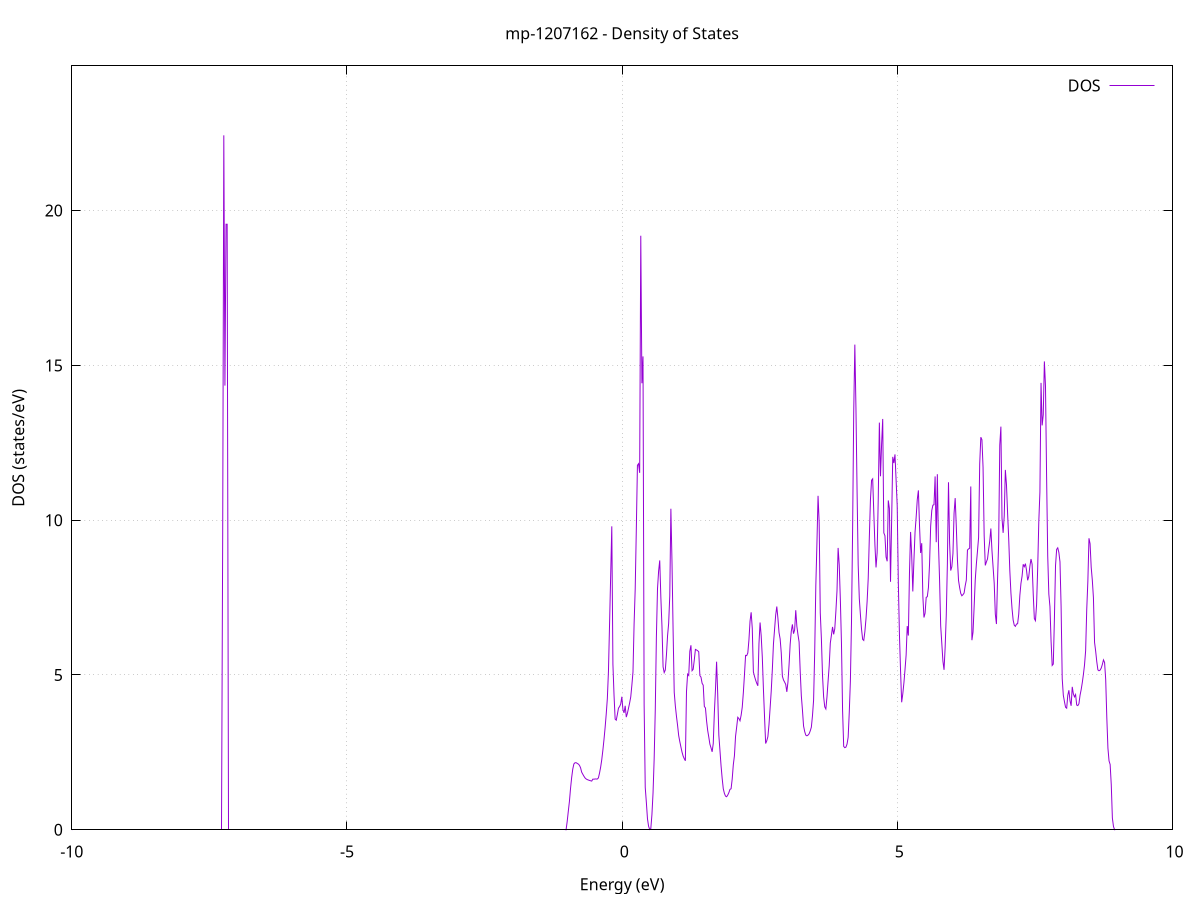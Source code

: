 set title 'mp-1207162 - Density of States'
set xlabel 'Energy (eV)'
set ylabel 'DOS (states/eV)'
set grid
set xrange [-10:10]
set yrange [0:24.674]
set xzeroaxis lt -1
set terminal png size 800,600
set output 'mp-1207162_dos_gnuplot.png'
plot '-' using 1:2 with lines title 'DOS'
-29.724200 0.000000
-29.703900 0.000000
-29.683600 0.000000
-29.663400 0.000000
-29.643100 0.000000
-29.622900 0.000000
-29.602600 0.000000
-29.582300 0.000000
-29.562100 0.000000
-29.541800 0.000000
-29.521600 0.000000
-29.501300 0.000000
-29.481100 0.000000
-29.460800 0.000000
-29.440500 0.000000
-29.420300 0.000000
-29.400000 0.000000
-29.379800 0.000000
-29.359500 0.000000
-29.339300 0.000000
-29.319000 0.000000
-29.298700 0.000000
-29.278500 0.000000
-29.258200 0.000000
-29.238000 0.000000
-29.217700 0.000000
-29.197400 0.000000
-29.177200 0.000000
-29.156900 0.000000
-29.136700 0.000000
-29.116400 0.000000
-29.096200 0.000000
-29.075900 0.000000
-29.055600 0.000000
-29.035400 0.000000
-29.015100 0.000000
-28.994900 0.000000
-28.974600 0.000000
-28.954400 0.000000
-28.934100 0.000000
-28.913800 0.000000
-28.893600 0.000000
-28.873300 0.000000
-28.853100 0.000000
-28.832800 0.000000
-28.812500 0.000000
-28.792300 0.000000
-28.772000 0.000000
-28.751800 0.000000
-28.731500 0.000000
-28.711300 0.000000
-28.691000 0.000000
-28.670700 0.000000
-28.650500 0.000000
-28.630200 0.000000
-28.610000 0.000000
-28.589700 0.000000
-28.569400 0.000000
-28.549200 0.000000
-28.528900 0.000000
-28.508700 0.000000
-28.488400 0.000000
-28.468200 0.000000
-28.447900 0.000000
-28.427600 0.000000
-28.407400 0.000000
-28.387100 0.000000
-28.366900 0.000000
-28.346600 0.000000
-28.326400 0.000000
-28.306100 0.000000
-28.285800 0.000000
-28.265600 0.000000
-28.245300 0.000000
-28.225100 0.000000
-28.204800 0.000000
-28.184500 0.000000
-28.164300 0.000000
-28.144000 0.000000
-28.123800 0.000000
-28.103500 0.000000
-28.083300 0.000000
-28.063000 0.000000
-28.042700 0.000000
-28.022500 0.000000
-28.002200 0.000000
-27.982000 0.000000
-27.961700 0.000000
-27.941500 0.000000
-27.921200 0.000000
-27.900900 0.000000
-27.880700 70.711800
-27.860400 0.000000
-27.840200 0.000000
-27.819900 146.561400
-27.799600 0.000000
-27.779400 0.000000
-27.759100 0.000000
-27.738900 0.000000
-27.718600 0.000000
-27.698400 0.000000
-27.678100 0.000000
-27.657800 0.000000
-27.637600 0.000000
-27.617300 0.000000
-27.597100 0.000000
-27.576800 0.000000
-27.556600 0.000000
-27.536300 0.000000
-27.516000 0.000000
-27.495800 0.000000
-27.475500 0.000000
-27.455300 0.000000
-27.435000 0.000000
-27.414700 0.000000
-27.394500 0.000000
-27.374200 0.000000
-27.354000 0.000000
-27.333700 0.000000
-27.313500 0.000000
-27.293200 0.000000
-27.272900 0.000000
-27.252700 0.000000
-27.232400 0.000000
-27.212200 0.000000
-27.191900 0.000000
-27.171700 0.000000
-27.151400 0.000000
-27.131100 0.000000
-27.110900 0.000000
-27.090600 0.000000
-27.070400 0.000000
-27.050100 0.000000
-27.029800 0.000000
-27.009600 0.000000
-26.989300 0.000000
-26.969100 0.000000
-26.948800 0.000000
-26.928600 0.000000
-26.908300 0.000000
-26.888000 0.000000
-26.867800 0.000000
-26.847500 0.000000
-26.827300 0.000000
-26.807000 0.000000
-26.786800 0.000000
-26.766500 0.000000
-26.746200 0.000000
-26.726000 0.000000
-26.705700 0.000000
-26.685500 0.000000
-26.665200 0.000000
-26.644900 0.000000
-26.624700 0.000000
-26.604400 0.000000
-26.584200 0.000000
-26.563900 0.000000
-26.543700 0.000000
-26.523400 0.000000
-26.503100 0.000000
-26.482900 0.000000
-26.462600 0.000000
-26.442400 0.000000
-26.422100 0.000000
-26.401900 0.000000
-26.381600 0.000000
-26.361300 0.000000
-26.341100 0.000000
-26.320800 0.000000
-26.300600 0.000000
-26.280300 0.000000
-26.260000 0.000000
-26.239800 0.000000
-26.219500 0.000000
-26.199300 0.000000
-26.179000 0.000000
-26.158800 0.000000
-26.138500 0.000000
-26.118200 0.000000
-26.098000 0.000000
-26.077700 0.000000
-26.057500 0.000000
-26.037200 0.000000
-26.017000 0.000000
-25.996700 0.000000
-25.976400 0.000000
-25.956200 0.000000
-25.935900 0.000000
-25.915700 0.000000
-25.895400 0.000000
-25.875100 0.000000
-25.854900 0.000000
-25.834600 0.000000
-25.814400 0.000000
-25.794100 0.000000
-25.773900 0.000000
-25.753600 0.000000
-25.733300 0.000000
-25.713100 0.000000
-25.692800 0.000000
-25.672600 0.000000
-25.652300 0.000000
-25.632100 0.000000
-25.611800 0.000000
-25.591500 0.000000
-25.571300 0.000000
-25.551000 0.000000
-25.530800 0.000000
-25.510500 0.000000
-25.490200 0.000000
-25.470000 0.000000
-25.449700 0.000000
-25.429500 0.000000
-25.409200 0.000000
-25.389000 0.000000
-25.368700 0.000000
-25.348400 0.000000
-25.328200 0.000000
-25.307900 0.000000
-25.287700 0.000000
-25.267400 0.000000
-25.247200 0.000000
-25.226900 0.000000
-25.206600 0.000000
-25.186400 0.000000
-25.166100 0.000000
-25.145900 0.000000
-25.125600 0.000000
-25.105300 0.000000
-25.085100 0.000000
-25.064800 0.000000
-25.044600 0.000000
-25.024300 0.000000
-25.004100 0.000000
-24.983800 0.000000
-24.963500 0.000000
-24.943300 0.000000
-24.923000 0.000000
-24.902800 0.000000
-24.882500 0.000000
-24.862300 0.000000
-24.842000 0.000000
-24.821700 0.000000
-24.801500 0.000000
-24.781200 0.000000
-24.761000 0.000000
-24.740700 0.000000
-24.720400 0.000000
-24.700200 0.000000
-24.679900 0.000000
-24.659700 0.000000
-24.639400 0.000000
-24.619200 0.000000
-24.598900 0.000000
-24.578600 0.000000
-24.558400 0.000000
-24.538100 0.000000
-24.517900 0.000000
-24.497600 0.000000
-24.477400 0.000000
-24.457100 0.000000
-24.436800 0.000000
-24.416600 0.000000
-24.396300 0.000000
-24.376100 0.000000
-24.355800 0.000000
-24.335500 0.000000
-24.315300 0.000000
-24.295000 0.000000
-24.274800 0.000000
-24.254500 0.000000
-24.234300 0.000000
-24.214000 0.000000
-24.193700 0.000000
-24.173500 0.000000
-24.153200 0.000000
-24.133000 0.000000
-24.112700 0.000000
-24.092400 0.000000
-24.072200 0.000000
-24.051900 0.000000
-24.031700 0.000000
-24.011400 0.000000
-23.991200 0.000000
-23.970900 0.000000
-23.950600 0.000000
-23.930400 0.000000
-23.910100 0.000000
-23.889900 0.000000
-23.869600 0.000000
-23.849400 0.000000
-23.829100 0.000000
-23.808800 0.000000
-23.788600 0.000000
-23.768300 0.000000
-23.748100 0.000000
-23.727800 0.000000
-23.707500 0.000000
-23.687300 0.000000
-23.667000 0.000000
-23.646800 0.000000
-23.626500 0.000000
-23.606300 0.000000
-23.586000 0.000000
-23.565700 0.000000
-23.545500 0.000000
-23.525200 0.000000
-23.505000 0.000000
-23.484700 0.000000
-23.464500 0.000000
-23.444200 0.000000
-23.423900 0.000000
-23.403700 0.000000
-23.383400 0.000000
-23.363200 0.000000
-23.342900 0.000000
-23.322600 0.000000
-23.302400 0.000000
-23.282100 0.000000
-23.261900 0.000000
-23.241600 0.000000
-23.221400 0.000000
-23.201100 0.000000
-23.180800 0.000000
-23.160600 0.000000
-23.140300 0.000000
-23.120100 0.000000
-23.099800 0.000000
-23.079600 0.000000
-23.059300 0.000000
-23.039000 0.000000
-23.018800 0.000000
-22.998500 0.000000
-22.978300 0.000000
-22.958000 0.000000
-22.937700 0.000000
-22.917500 0.000000
-22.897200 0.000000
-22.877000 0.000000
-22.856700 0.000000
-22.836500 0.000000
-22.816200 0.000000
-22.795900 0.000000
-22.775700 0.000000
-22.755400 0.000000
-22.735200 0.000000
-22.714900 0.000000
-22.694700 0.000000
-22.674400 0.000000
-22.654100 0.000000
-22.633900 0.000000
-22.613600 0.000000
-22.593400 0.000000
-22.573100 0.000000
-22.552800 0.000000
-22.532600 0.000000
-22.512300 0.000000
-22.492100 0.000000
-22.471800 0.000000
-22.451600 0.000000
-22.431300 0.000000
-22.411000 0.000000
-22.390800 0.000000
-22.370500 0.000000
-22.350300 0.000000
-22.330000 0.000000
-22.309800 0.000000
-22.289500 0.000000
-22.269200 0.000000
-22.249000 0.000000
-22.228700 0.000000
-22.208500 0.000000
-22.188200 0.000000
-22.167900 0.000000
-22.147700 0.000000
-22.127400 0.000000
-22.107200 0.000000
-22.086900 0.000000
-22.066700 0.000000
-22.046400 0.000000
-22.026100 0.000000
-22.005900 0.000000
-21.985600 0.000000
-21.965400 0.000000
-21.945100 0.000000
-21.924900 0.000000
-21.904600 0.000000
-21.884300 0.000000
-21.864100 0.000000
-21.843800 0.000000
-21.823600 0.000000
-21.803300 0.000000
-21.783000 0.000000
-21.762800 0.000000
-21.742500 0.000000
-21.722300 0.000000
-21.702000 0.000000
-21.681800 0.000000
-21.661500 0.000000
-21.641200 0.000000
-21.621000 0.000000
-21.600700 0.000000
-21.580500 0.000000
-21.560200 0.000000
-21.540000 0.000000
-21.519700 0.000000
-21.499400 0.000000
-21.479200 0.000000
-21.458900 0.000000
-21.438700 0.000000
-21.418400 0.000000
-21.398100 0.000000
-21.377900 0.000000
-21.357600 0.000000
-21.337400 0.000000
-21.317100 0.000000
-21.296900 0.000000
-21.276600 0.000000
-21.256300 0.000000
-21.236100 0.000000
-21.215800 0.000000
-21.195600 0.000000
-21.175300 0.000000
-21.155100 0.000000
-21.134800 0.000000
-21.114500 0.000000
-21.094300 0.000000
-21.074000 0.000000
-21.053800 0.000000
-21.033500 0.000000
-21.013200 0.000000
-20.993000 0.000000
-20.972700 0.000000
-20.952500 0.000000
-20.932200 0.000000
-20.912000 0.000000
-20.891700 0.000000
-20.871400 0.000000
-20.851200 0.000000
-20.830900 0.000000
-20.810700 0.000000
-20.790400 0.000000
-20.770200 0.000000
-20.749900 0.000000
-20.729600 0.000000
-20.709400 0.000000
-20.689100 0.000000
-20.668900 0.000000
-20.648600 0.000000
-20.628300 0.000000
-20.608100 0.000000
-20.587800 0.000000
-20.567600 0.000000
-20.547300 0.000000
-20.527100 0.000000
-20.506800 0.000000
-20.486500 0.000000
-20.466300 0.000000
-20.446000 0.000000
-20.425800 0.000000
-20.405500 0.000000
-20.385300 0.000000
-20.365000 0.000000
-20.344700 0.000000
-20.324500 0.000000
-20.304200 0.000000
-20.284000 0.000000
-20.263700 0.000000
-20.243400 0.000000
-20.223200 0.000000
-20.202900 0.000000
-20.182700 0.000000
-20.162400 0.000000
-20.142200 0.000000
-20.121900 0.000000
-20.101600 0.000000
-20.081400 0.000000
-20.061100 0.000000
-20.040900 0.000000
-20.020600 0.000000
-20.000400 0.000000
-19.980100 0.000000
-19.959800 0.000000
-19.939600 0.000000
-19.919300 0.000000
-19.899100 0.000000
-19.878800 0.000000
-19.858500 0.000000
-19.838300 0.000000
-19.818000 0.000000
-19.797800 0.000000
-19.777500 0.000000
-19.757300 0.000000
-19.737000 0.000000
-19.716700 0.000000
-19.696500 0.000000
-19.676200 0.000000
-19.656000 0.000000
-19.635700 0.000000
-19.615500 0.000000
-19.595200 0.000000
-19.574900 0.000000
-19.554700 0.000000
-19.534400 0.000000
-19.514200 0.000000
-19.493900 0.000000
-19.473600 0.000000
-19.453400 0.000000
-19.433100 0.000000
-19.412900 0.000000
-19.392600 0.000000
-19.372400 0.000000
-19.352100 0.000000
-19.331800 0.000000
-19.311600 0.000000
-19.291300 0.000000
-19.271100 0.000000
-19.250800 0.000000
-19.230500 0.000000
-19.210300 0.000000
-19.190000 0.000000
-19.169800 0.000000
-19.149500 0.000000
-19.129300 0.000000
-19.109000 0.000000
-19.088700 0.000000
-19.068500 0.000000
-19.048200 0.000000
-19.028000 0.000000
-19.007700 0.000000
-18.987500 0.000000
-18.967200 0.000000
-18.946900 0.000000
-18.926700 0.000000
-18.906400 0.000000
-18.886200 0.000000
-18.865900 0.000000
-18.845600 0.000000
-18.825400 0.000000
-18.805100 0.000000
-18.784900 0.000000
-18.764600 0.000000
-18.744400 0.000000
-18.724100 0.000000
-18.703800 0.000000
-18.683600 0.000000
-18.663300 0.000000
-18.643100 0.000000
-18.622800 0.000000
-18.602600 0.000000
-18.582300 0.000000
-18.562000 0.000000
-18.541800 0.000000
-18.521500 0.000000
-18.501300 0.000000
-18.481000 0.000000
-18.460700 0.000000
-18.440500 0.000000
-18.420200 0.000000
-18.400000 0.000000
-18.379700 0.000000
-18.359500 0.000000
-18.339200 0.000000
-18.318900 0.000000
-18.298700 0.000000
-18.278400 0.000000
-18.258200 0.000000
-18.237900 0.000000
-18.217700 0.000000
-18.197400 0.000000
-18.177100 0.000000
-18.156900 0.000000
-18.136600 0.000000
-18.116400 0.000000
-18.096100 0.000000
-18.075800 0.000000
-18.055600 0.000000
-18.035300 0.000000
-18.015100 0.000000
-17.994800 0.000000
-17.974600 0.000000
-17.954300 0.000000
-17.934000 0.000000
-17.913800 0.000000
-17.893500 0.000000
-17.873300 0.000000
-17.853000 0.000000
-17.832800 0.000000
-17.812500 0.000000
-17.792200 0.000000
-17.772000 0.000000
-17.751700 0.000000
-17.731500 0.000000
-17.711200 0.000000
-17.690900 0.000000
-17.670700 0.000000
-17.650400 0.000000
-17.630200 0.000000
-17.609900 0.000000
-17.589700 0.000000
-17.569400 0.000000
-17.549100 0.000000
-17.528900 0.000000
-17.508600 0.000000
-17.488400 0.000000
-17.468100 0.000000
-17.447900 0.000000
-17.427600 0.000000
-17.407300 0.000000
-17.387100 0.000000
-17.366800 0.000000
-17.346600 0.000000
-17.326300 0.000000
-17.306000 0.000000
-17.285800 0.000000
-17.265500 0.000000
-17.245300 0.000000
-17.225000 0.000000
-17.204800 0.000000
-17.184500 0.000000
-17.164200 0.000000
-17.144000 0.000000
-17.123700 0.000000
-17.103500 0.000000
-17.083200 0.000000
-17.063000 0.000000
-17.042700 0.000000
-17.022400 0.000000
-17.002200 0.000000
-16.981900 0.000000
-16.961700 0.000000
-16.941400 0.000000
-16.921100 0.000000
-16.900900 0.000000
-16.880600 0.000000
-16.860400 0.000000
-16.840100 0.000000
-16.819900 0.000000
-16.799600 0.000000
-16.779300 0.000000
-16.759100 0.000000
-16.738800 0.000000
-16.718600 0.000000
-16.698300 0.000000
-16.678100 0.000000
-16.657800 0.000000
-16.637500 0.000000
-16.617300 0.000000
-16.597000 0.000000
-16.576800 0.000000
-16.556500 0.000000
-16.536200 0.000000
-16.516000 0.000000
-16.495700 0.000000
-16.475500 0.000000
-16.455200 0.000000
-16.435000 0.000000
-16.414700 0.000000
-16.394400 0.000000
-16.374200 0.000000
-16.353900 0.000000
-16.333700 0.000000
-16.313400 0.000000
-16.293200 0.000000
-16.272900 0.000000
-16.252600 0.000000
-16.232400 0.000000
-16.212100 0.000000
-16.191900 0.000000
-16.171600 0.000000
-16.151300 0.000000
-16.131100 0.000000
-16.110800 0.000000
-16.090600 0.000000
-16.070300 0.000000
-16.050100 0.000000
-16.029800 0.000000
-16.009500 0.000000
-15.989300 0.000000
-15.969000 0.000000
-15.948800 0.000000
-15.928500 0.000000
-15.908300 0.000000
-15.888000 0.000000
-15.867700 0.000000
-15.847500 0.000000
-15.827200 0.000000
-15.807000 0.000000
-15.786700 0.000000
-15.766400 0.000000
-15.746200 0.000000
-15.725900 0.000000
-15.705700 0.000000
-15.685400 0.000000
-15.665200 0.000000
-15.644900 0.000000
-15.624600 0.000000
-15.604400 0.000000
-15.584100 0.000000
-15.563900 0.000000
-15.543600 0.000000
-15.523400 0.000000
-15.503100 0.000000
-15.482800 0.000000
-15.462600 0.000000
-15.442300 0.000000
-15.422100 0.000000
-15.401800 0.000000
-15.381500 0.000000
-15.361300 0.000000
-15.341000 0.000000
-15.320800 0.000000
-15.300500 0.000000
-15.280300 0.000000
-15.260000 0.000000
-15.239700 0.000000
-15.219500 0.000000
-15.199200 0.000000
-15.179000 0.000000
-15.158700 0.000000
-15.138500 0.000000
-15.118200 0.000000
-15.097900 0.000000
-15.077700 0.000000
-15.057400 0.000000
-15.037200 0.000000
-15.016900 0.000000
-14.996600 0.000000
-14.976400 0.000000
-14.956100 0.000000
-14.935900 0.000000
-14.915600 0.000000
-14.895400 0.000000
-14.875100 0.000000
-14.854800 0.000000
-14.834600 0.000000
-14.814300 0.000000
-14.794100 0.000000
-14.773800 0.000000
-14.753600 0.000000
-14.733300 0.000000
-14.713000 0.000000
-14.692800 0.000000
-14.672500 0.000000
-14.652300 0.000000
-14.632000 0.000000
-14.611700 0.000000
-14.591500 0.000000
-14.571200 0.000000
-14.551000 0.000000
-14.530700 0.000000
-14.510500 0.000000
-14.490200 0.000000
-14.469900 0.000000
-14.449700 0.000000
-14.429400 0.000000
-14.409200 0.000000
-14.388900 0.000000
-14.368600 0.000000
-14.348400 0.000000
-14.328100 0.000000
-14.307900 0.000000
-14.287600 0.000000
-14.267400 0.000000
-14.247100 0.000000
-14.226800 0.000000
-14.206600 0.000000
-14.186300 0.000000
-14.166100 0.000000
-14.145800 0.000000
-14.125600 0.000000
-14.105300 0.000000
-14.085000 0.000000
-14.064800 0.000000
-14.044500 0.000000
-14.024300 0.000000
-14.004000 0.000000
-13.983700 0.000000
-13.963500 0.000000
-13.943200 0.000000
-13.923000 0.000000
-13.902700 0.000000
-13.882500 0.000000
-13.862200 0.000000
-13.841900 0.000000
-13.821700 0.000000
-13.801400 0.000000
-13.781200 0.000000
-13.760900 0.000000
-13.740700 0.000000
-13.720400 0.000000
-13.700100 0.000000
-13.679900 0.000000
-13.659600 0.000000
-13.639400 0.000000
-13.619100 0.000000
-13.598800 0.000000
-13.578600 0.000000
-13.558300 0.000000
-13.538100 0.000000
-13.517800 0.000000
-13.497600 0.000000
-13.477300 0.000000
-13.457000 0.000000
-13.436800 0.000000
-13.416500 0.000000
-13.396300 0.000000
-13.376000 0.000000
-13.355800 0.000000
-13.335500 0.000000
-13.315200 0.000000
-13.295000 0.000000
-13.274700 0.000000
-13.254500 0.000000
-13.234200 0.000000
-13.213900 0.000000
-13.193700 0.000000
-13.173400 0.000000
-13.153200 0.000000
-13.132900 0.000000
-13.112700 0.000000
-13.092400 0.000000
-13.072100 0.000000
-13.051900 0.000000
-13.031600 0.000000
-13.011400 0.000000
-12.991100 0.000000
-12.970900 0.000000
-12.950600 0.000000
-12.930300 0.000000
-12.910100 0.000000
-12.889800 0.000000
-12.869600 0.000000
-12.849300 0.000000
-12.829000 0.000000
-12.808800 0.000000
-12.788500 0.000000
-12.768300 0.000000
-12.748000 0.000000
-12.727800 0.000000
-12.707500 0.000000
-12.687200 0.000000
-12.667000 0.000000
-12.646700 0.000000
-12.626500 0.000000
-12.606200 0.000000
-12.586000 0.000000
-12.565700 0.000000
-12.545400 0.000000
-12.525200 0.000000
-12.504900 0.000000
-12.484700 0.000000
-12.464400 0.000000
-12.444100 0.000000
-12.423900 0.000000
-12.403600 0.000000
-12.383400 0.000000
-12.363100 0.000000
-12.342900 7.219300
-12.322600 20.431500
-12.302300 34.917800
-12.282100 27.479100
-12.261800 0.000000
-12.241600 25.834400
-12.221300 55.937800
-12.201100 108.159200
-12.180800 75.599300
-12.160500 0.000000
-12.140300 0.000000
-12.120000 11.791100
-12.099800 7.589700
-12.079500 7.592700
-12.059200 127.259300
-12.039000 22.828800
-12.018700 22.828100
-11.998500 32.109000
-11.978200 31.667500
-11.958000 41.362300
-11.937700 49.909100
-11.917400 76.210600
-11.897200 87.671700
-11.876900 135.574200
-11.856700 40.459400
-11.836400 16.044400
-11.816200 18.949500
-11.795900 56.715900
-11.775600 17.633200
-11.755400 0.000000
-11.735100 0.000000
-11.714900 0.000000
-11.694600 0.000000
-11.674300 0.000000
-11.654100 0.000000
-11.633800 0.000000
-11.613600 0.000000
-11.593300 0.000000
-11.573100 0.000000
-11.552800 0.000000
-11.532500 0.000000
-11.512300 0.000000
-11.492000 0.000000
-11.471800 0.000000
-11.451500 0.000000
-11.431300 0.000000
-11.411000 0.000000
-11.390700 0.000000
-11.370500 0.000000
-11.350200 0.000000
-11.330000 0.000000
-11.309700 0.000000
-11.289400 0.000000
-11.269200 0.000000
-11.248900 0.000000
-11.228700 0.000000
-11.208400 0.000000
-11.188200 0.000000
-11.167900 0.000000
-11.147600 0.000000
-11.127400 0.000000
-11.107100 0.000000
-11.086900 0.000000
-11.066600 0.000000
-11.046400 0.000000
-11.026100 0.000000
-11.005800 0.000000
-10.985600 0.000000
-10.965300 0.000000
-10.945100 0.000000
-10.924800 0.000000
-10.904500 0.000000
-10.884300 0.000000
-10.864000 0.000000
-10.843800 0.000000
-10.823500 0.000000
-10.803300 0.000000
-10.783000 0.000000
-10.762700 0.000000
-10.742500 0.000000
-10.722200 0.000000
-10.702000 0.000000
-10.681700 0.000000
-10.661500 0.000000
-10.641200 0.000000
-10.620900 0.000000
-10.600700 0.000000
-10.580400 0.000000
-10.560200 0.000000
-10.539900 0.000000
-10.519600 0.000000
-10.499400 0.000000
-10.479100 0.000000
-10.458900 0.000000
-10.438600 0.000000
-10.418400 0.000000
-10.398100 0.000000
-10.377800 0.000000
-10.357600 0.000000
-10.337300 0.000000
-10.317100 0.000000
-10.296800 0.000000
-10.276600 0.000000
-10.256300 0.000000
-10.236000 0.000000
-10.215800 0.000000
-10.195500 0.000000
-10.175300 0.000000
-10.155000 0.000000
-10.134700 0.000000
-10.114500 0.000000
-10.094200 0.000000
-10.074000 0.000000
-10.053700 0.000000
-10.033500 0.000000
-10.013200 0.000000
-9.992900 0.000000
-9.972700 0.000000
-9.952400 0.000000
-9.932200 0.000000
-9.911900 0.000000
-9.891600 0.000000
-9.871400 0.000000
-9.851100 0.000000
-9.830900 0.000000
-9.810600 0.000000
-9.790400 0.000000
-9.770100 0.000000
-9.749800 0.000000
-9.729600 0.000000
-9.709300 0.000000
-9.689100 0.000000
-9.668800 0.000000
-9.648600 0.000000
-9.628300 0.000000
-9.608000 0.000000
-9.587800 0.000000
-9.567500 0.000000
-9.547300 0.000000
-9.527000 0.000000
-9.506700 0.000000
-9.486500 0.000000
-9.466200 0.000000
-9.446000 0.000000
-9.425700 0.000000
-9.405500 0.000000
-9.385200 0.000000
-9.364900 0.000000
-9.344700 0.000000
-9.324400 0.000000
-9.304200 0.000000
-9.283900 0.000000
-9.263700 0.000000
-9.243400 0.000000
-9.223100 0.000000
-9.202900 0.000000
-9.182600 0.000000
-9.162400 0.000000
-9.142100 0.000000
-9.121800 0.000000
-9.101600 0.000000
-9.081300 0.000000
-9.061100 0.000000
-9.040800 0.000000
-9.020600 0.000000
-9.000300 0.000000
-8.980000 0.000000
-8.959800 0.000000
-8.939500 0.000000
-8.919300 0.000000
-8.899000 0.000000
-8.878800 0.000000
-8.858500 0.000000
-8.838200 0.000000
-8.818000 0.000000
-8.797700 0.000000
-8.777500 0.000000
-8.757200 0.000000
-8.736900 0.000000
-8.716700 0.000000
-8.696400 0.000000
-8.676200 0.000000
-8.655900 0.000000
-8.635700 0.000000
-8.615400 0.000000
-8.595100 0.000000
-8.574900 0.000000
-8.554600 0.000000
-8.534400 0.000000
-8.514100 0.000000
-8.493900 0.000000
-8.473600 0.000000
-8.453300 0.000000
-8.433100 0.000000
-8.412800 0.000000
-8.392600 0.000000
-8.372300 0.000000
-8.352000 0.000000
-8.331800 0.000000
-8.311500 0.000000
-8.291300 0.000000
-8.271000 0.000000
-8.250800 0.000000
-8.230500 0.000000
-8.210200 0.000000
-8.190000 0.000000
-8.169700 0.000000
-8.149500 0.000000
-8.129200 0.000000
-8.109000 0.000000
-8.088700 0.000000
-8.068400 0.000000
-8.048200 0.000000
-8.027900 0.000000
-8.007700 0.000000
-7.987400 0.000000
-7.967100 0.000000
-7.946900 0.000000
-7.926600 0.000000
-7.906400 0.000000
-7.886100 0.000000
-7.865900 0.000000
-7.845600 0.000000
-7.825300 0.000000
-7.805100 0.000000
-7.784800 0.000000
-7.764600 0.000000
-7.744300 0.000000
-7.724100 0.000000
-7.703800 0.000000
-7.683500 0.000000
-7.663300 0.000000
-7.643000 0.000000
-7.622800 0.000000
-7.602500 0.000000
-7.582200 0.000000
-7.562000 0.000000
-7.541700 0.000000
-7.521500 0.000000
-7.501200 0.000000
-7.481000 0.000000
-7.460700 0.000000
-7.440400 0.000000
-7.420200 0.000000
-7.399900 0.000000
-7.379700 0.000000
-7.359400 0.000000
-7.339200 0.000000
-7.318900 0.000000
-7.298600 0.000000
-7.278400 0.000000
-7.258100 9.542200
-7.237900 22.430600
-7.217600 14.346900
-7.197300 19.559900
-7.177100 19.559400
-7.156800 0.000000
-7.136600 0.000000
-7.116300 0.000000
-7.096100 0.000000
-7.075800 0.000000
-7.055500 0.000000
-7.035300 0.000000
-7.015000 0.000000
-6.994800 0.000000
-6.974500 0.000000
-6.954300 0.000000
-6.934000 0.000000
-6.913700 0.000000
-6.893500 0.000000
-6.873200 0.000000
-6.853000 0.000000
-6.832700 0.000000
-6.812400 0.000000
-6.792200 0.000000
-6.771900 0.000000
-6.751700 0.000000
-6.731400 0.000000
-6.711200 0.000000
-6.690900 0.000000
-6.670600 0.000000
-6.650400 0.000000
-6.630100 0.000000
-6.609900 0.000000
-6.589600 0.000000
-6.569400 0.000000
-6.549100 0.000000
-6.528800 0.000000
-6.508600 0.000000
-6.488300 0.000000
-6.468100 0.000000
-6.447800 0.000000
-6.427500 0.000000
-6.407300 0.000000
-6.387000 0.000000
-6.366800 0.000000
-6.346500 0.000000
-6.326300 0.000000
-6.306000 0.000000
-6.285700 0.000000
-6.265500 0.000000
-6.245200 0.000000
-6.225000 0.000000
-6.204700 0.000000
-6.184500 0.000000
-6.164200 0.000000
-6.143900 0.000000
-6.123700 0.000000
-6.103400 0.000000
-6.083200 0.000000
-6.062900 0.000000
-6.042600 0.000000
-6.022400 0.000000
-6.002100 0.000000
-5.981900 0.000000
-5.961600 0.000000
-5.941400 0.000000
-5.921100 0.000000
-5.900800 0.000000
-5.880600 0.000000
-5.860300 0.000000
-5.840100 0.000000
-5.819800 0.000000
-5.799600 0.000000
-5.779300 0.000000
-5.759000 0.000000
-5.738800 0.000000
-5.718500 0.000000
-5.698300 0.000000
-5.678000 0.000000
-5.657700 0.000000
-5.637500 0.000000
-5.617200 0.000000
-5.597000 0.000000
-5.576700 0.000000
-5.556500 0.000000
-5.536200 0.000000
-5.515900 0.000000
-5.495700 0.000000
-5.475400 0.000000
-5.455200 0.000000
-5.434900 0.000000
-5.414700 0.000000
-5.394400 0.000000
-5.374100 0.000000
-5.353900 0.000000
-5.333600 0.000000
-5.313400 0.000000
-5.293100 0.000000
-5.272800 0.000000
-5.252600 0.000000
-5.232300 0.000000
-5.212100 0.000000
-5.191800 0.000000
-5.171600 0.000000
-5.151300 0.000000
-5.131000 0.000000
-5.110800 0.000000
-5.090500 0.000000
-5.070300 0.000000
-5.050000 0.000000
-5.029700 0.000000
-5.009500 0.000000
-4.989200 0.000000
-4.969000 0.000000
-4.948700 0.000000
-4.928500 0.000000
-4.908200 0.000000
-4.887900 0.000000
-4.867700 0.000000
-4.847400 0.000000
-4.827200 0.000000
-4.806900 0.000000
-4.786700 0.000000
-4.766400 0.000000
-4.746100 0.000000
-4.725900 0.000000
-4.705600 0.000000
-4.685400 0.000000
-4.665100 0.000000
-4.644800 0.000000
-4.624600 0.000000
-4.604300 0.000000
-4.584100 0.000000
-4.563800 0.000000
-4.543600 0.000000
-4.523300 0.000000
-4.503000 0.000000
-4.482800 0.000000
-4.462500 0.000000
-4.442300 0.000000
-4.422000 0.000000
-4.401800 0.000000
-4.381500 0.000000
-4.361200 0.000000
-4.341000 0.000000
-4.320700 0.000000
-4.300500 0.000000
-4.280200 0.000000
-4.259900 0.000000
-4.239700 0.000000
-4.219400 0.000000
-4.199200 0.000000
-4.178900 0.000000
-4.158700 0.000000
-4.138400 0.000000
-4.118100 0.000000
-4.097900 0.000000
-4.077600 0.000000
-4.057400 0.000000
-4.037100 0.000000
-4.016900 0.000000
-3.996600 0.000000
-3.976300 0.000000
-3.956100 0.000000
-3.935800 0.000000
-3.915600 0.000000
-3.895300 0.000000
-3.875000 0.000000
-3.854800 0.000000
-3.834500 0.000000
-3.814300 0.000000
-3.794000 0.000000
-3.773800 0.000000
-3.753500 0.000000
-3.733200 0.000000
-3.713000 0.000000
-3.692700 0.000000
-3.672500 0.000000
-3.652200 0.000000
-3.632000 0.000000
-3.611700 0.000000
-3.591400 0.000000
-3.571200 0.000000
-3.550900 0.000000
-3.530700 0.000000
-3.510400 0.000000
-3.490100 0.000000
-3.469900 0.000000
-3.449600 0.000000
-3.429400 0.000000
-3.409100 0.000000
-3.388900 0.000000
-3.368600 0.000000
-3.348300 0.000000
-3.328100 0.000000
-3.307800 0.000000
-3.287600 0.000000
-3.267300 0.000000
-3.247100 0.000000
-3.226800 0.000000
-3.206500 0.000000
-3.186300 0.000000
-3.166000 0.000000
-3.145800 0.000000
-3.125500 0.000000
-3.105200 0.000000
-3.085000 0.000000
-3.064700 0.000000
-3.044500 0.000000
-3.024200 0.000000
-3.004000 0.000000
-2.983700 0.000000
-2.963400 0.000000
-2.943200 0.000000
-2.922900 0.000000
-2.902700 0.000000
-2.882400 0.000000
-2.862200 0.000000
-2.841900 0.000000
-2.821600 0.000000
-2.801400 0.000000
-2.781100 0.000000
-2.760900 0.000000
-2.740600 0.000000
-2.720300 0.000000
-2.700100 0.000000
-2.679800 0.000000
-2.659600 0.000000
-2.639300 0.000000
-2.619100 0.000000
-2.598800 0.000000
-2.578500 0.000000
-2.558300 0.000000
-2.538000 0.000000
-2.517800 0.000000
-2.497500 0.000000
-2.477300 0.000000
-2.457000 0.000000
-2.436700 0.000000
-2.416500 0.000000
-2.396200 0.000000
-2.376000 0.000000
-2.355700 0.000000
-2.335400 0.000000
-2.315200 0.000000
-2.294900 0.000000
-2.274700 0.000000
-2.254400 0.000000
-2.234200 0.000000
-2.213900 0.000000
-2.193600 0.000000
-2.173400 0.000000
-2.153100 0.000000
-2.132900 0.000000
-2.112600 0.000000
-2.092400 0.000000
-2.072100 0.000000
-2.051800 0.000000
-2.031600 0.000000
-2.011300 0.000000
-1.991100 0.000000
-1.970800 0.000000
-1.950500 0.000000
-1.930300 0.000000
-1.910000 0.000000
-1.889800 0.000000
-1.869500 0.000000
-1.849300 0.000000
-1.829000 0.000000
-1.808700 0.000000
-1.788500 0.000000
-1.768200 0.000000
-1.748000 0.000000
-1.727700 0.000000
-1.707500 0.000000
-1.687200 0.000000
-1.666900 0.000000
-1.646700 0.000000
-1.626400 0.000000
-1.606200 0.000000
-1.585900 0.000000
-1.565600 0.000000
-1.545400 0.000000
-1.525100 0.000000
-1.504900 0.000000
-1.484600 0.000000
-1.464400 0.000000
-1.444100 0.000000
-1.423800 0.000000
-1.403600 0.000000
-1.383300 0.000000
-1.363100 0.000000
-1.342800 0.000000
-1.322600 0.000000
-1.302300 0.000000
-1.282000 0.000000
-1.261800 0.000000
-1.241500 0.000000
-1.221300 0.000000
-1.201000 0.000000
-1.180700 0.000000
-1.160500 0.000000
-1.140200 0.000000
-1.120000 0.000000
-1.099700 0.000000
-1.079500 0.000000
-1.059200 0.000000
-1.038900 0.000000
-1.018700 0.000600
-0.998400 0.270400
-0.978200 0.598500
-0.957900 0.917800
-0.937700 1.336600
-0.917400 1.687400
-0.897100 1.961000
-0.876900 2.126400
-0.856600 2.164700
-0.836400 2.166200
-0.816100 2.144400
-0.795800 2.122400
-0.775600 2.082200
-0.755300 2.001000
-0.735100 1.860500
-0.714800 1.793300
-0.694600 1.730200
-0.674300 1.674800
-0.654000 1.641300
-0.633800 1.620800
-0.613500 1.606800
-0.593300 1.594100
-0.573000 1.582800
-0.552800 1.572900
-0.532500 1.635200
-0.512200 1.633600
-0.492000 1.640600
-0.471700 1.639900
-0.451500 1.638800
-0.431200 1.675400
-0.410900 1.832400
-0.390700 2.022700
-0.370400 2.263900
-0.350200 2.570300
-0.329900 2.913500
-0.309700 3.297200
-0.289400 3.734000
-0.269100 4.235600
-0.248900 5.113300
-0.228600 6.648400
-0.208400 8.219100
-0.188100 9.801800
-0.167800 5.348400
-0.147600 4.352700
-0.127300 3.575100
-0.107100 3.539800
-0.086800 3.726000
-0.066600 3.928400
-0.046300 3.980600
-0.026000 4.061000
-0.005800 4.297500
0.014500 3.877000
0.034700 3.775700
0.055000 4.004400
0.075200 3.638900
0.095500 3.762500
0.115800 3.928200
0.136000 4.096600
0.156300 4.291400
0.176500 4.668300
0.196800 5.093800
0.217100 6.645800
0.237300 7.775300
0.257600 9.712900
0.277800 11.773000
0.298100 11.823800
0.318300 11.528300
0.338600 19.186700
0.358900 14.422300
0.379100 15.289500
0.399400 4.049100
0.419600 1.368300
0.439900 0.883700
0.460100 0.357000
0.480400 0.114800
0.500700 0.010400
0.520900 0.038700
0.541200 0.491600
0.561400 1.192400
0.581700 2.285500
0.602000 3.876000
0.622200 6.234000
0.642500 7.786800
0.662700 8.356300
0.683000 8.700600
0.703200 7.512200
0.723500 6.575100
0.743800 5.263500
0.764000 5.078300
0.784300 5.160200
0.804500 5.641300
0.824800 6.258000
0.845000 6.665300
0.865300 7.554500
0.885600 10.370100
0.905800 8.639600
0.926100 6.403700
0.946300 4.442700
0.966600 4.001000
0.986900 3.666900
1.007100 3.372000
1.027400 3.042100
1.047600 2.848000
1.067900 2.673700
1.088100 2.508600
1.108400 2.379300
1.128700 2.295100
1.148900 2.229100
1.169200 4.466000
1.189400 5.027400
1.209700 4.983900
1.229900 5.765700
1.250200 5.959300
1.270500 5.138500
1.290700 5.182300
1.311000 5.487400
1.331200 5.826000
1.351500 5.806600
1.371800 5.785200
1.392000 5.747800
1.412300 4.980600
1.432500 4.931300
1.452800 4.732100
1.473000 4.669800
1.493300 3.984800
1.513600 3.934200
1.533800 3.523300
1.554100 3.209100
1.574300 2.994400
1.594600 2.763400
1.614800 2.647500
1.635100 2.517300
1.655400 2.786100
1.675600 3.784400
1.695900 4.537400
1.716100 5.429900
1.736400 4.389900
1.756700 3.059500
1.776900 2.570800
1.797200 2.068400
1.817400 1.660300
1.837700 1.324400
1.857900 1.175900
1.878200 1.087600
1.898500 1.067200
1.918700 1.120600
1.939000 1.199500
1.959200 1.304100
1.979500 1.325900
1.999700 1.639100
2.020000 2.103200
2.040300 2.391100
2.060500 3.018800
2.080800 3.316300
2.101000 3.633500
2.121300 3.591900
2.141600 3.520700
2.161800 3.699100
2.182100 3.957200
2.202300 4.427400
2.222600 5.009600
2.242800 5.632200
2.263100 5.624200
2.283400 5.712200
2.303600 6.126700
2.323900 6.739200
2.344100 7.024300
2.364400 6.506200
2.384600 5.099300
2.404900 4.956900
2.425200 4.834600
2.445400 4.732400
2.465700 4.650400
2.485900 6.004700
2.506200 6.695200
2.526500 6.264500
2.546700 5.575300
2.567000 4.542200
2.587200 3.651400
2.607500 2.786100
2.627700 2.875100
2.648000 3.006700
2.668300 3.400900
2.688500 3.930000
2.708800 4.476000
2.729000 5.176900
2.749300 6.001900
2.769500 6.472700
2.789800 6.938000
2.810100 7.210400
2.830300 6.832100
2.850600 6.370200
2.870800 6.164200
2.891100 5.713700
2.911400 4.960500
2.931600 4.839200
2.951900 4.770000
2.972100 4.695700
2.992400 4.455000
3.012600 4.766200
3.032900 5.329800
3.053200 5.995300
3.073400 6.414100
3.093700 6.634000
3.113900 6.334500
3.134200 6.459100
3.154400 7.092100
3.174700 6.570900
3.195000 6.299700
3.215200 6.065800
3.235500 5.112100
3.255700 4.329800
3.276000 3.867700
3.296300 3.353000
3.316500 3.174800
3.336800 3.057000
3.357000 3.035600
3.377300 3.057800
3.397500 3.100900
3.417800 3.193300
3.438100 3.315300
3.458300 3.682000
3.478600 4.187700
3.498800 5.738700
3.519100 7.885700
3.539300 9.251400
3.559600 10.787100
3.579900 9.915700
3.600100 7.007100
3.620400 6.168100
3.640600 4.993000
3.660900 4.295700
3.681200 3.969700
3.701400 3.901700
3.721700 4.287200
3.741900 4.799000
3.762200 5.298000
3.782400 6.031400
3.802700 6.286600
3.823000 6.552500
3.843200 6.312400
3.863500 6.492100
3.883700 7.057700
3.904000 7.722500
3.924200 9.103900
3.944500 8.557100
3.964800 7.439100
3.985000 6.025200
4.005300 3.854500
4.025500 2.693100
4.045800 2.651800
4.066100 2.669600
4.086300 2.768200
4.106600 2.987600
4.126800 3.790600
4.147100 4.801300
4.167300 6.697900
4.187600 9.697700
4.207900 13.503200
4.228100 15.670300
4.248400 13.614200
4.268600 10.949200
4.288900 8.559900
4.309200 7.470600
4.329400 6.948100
4.349700 6.476400
4.369900 6.150800
4.390200 6.115300
4.410400 6.398300
4.430700 6.811900
4.451000 7.366800
4.471200 8.120700
4.491500 9.452400
4.511700 10.663700
4.532000 11.288700
4.552200 11.335100
4.572500 10.247300
4.592800 9.209600
4.613000 8.474000
4.633300 8.947700
4.653500 10.694300
4.673800 13.152000
4.694100 11.418000
4.714300 12.449500
4.734600 13.270100
4.754800 9.590000
4.775100 9.494700
4.795300 8.810800
4.815600 8.672200
4.835900 10.637500
4.856100 10.379700
4.876400 8.009100
4.896600 9.975400
4.916900 12.044600
4.937100 11.844900
4.957400 12.125200
4.977700 11.303100
4.997900 10.466500
5.018200 7.985500
5.038400 6.319900
5.058700 5.138300
5.079000 4.118600
5.099200 4.388000
5.119500 4.741500
5.139700 5.170800
5.160000 5.645200
5.180200 6.580500
5.200500 6.273800
5.220800 8.287300
5.241000 9.620400
5.261300 8.857900
5.281500 7.698900
5.301800 8.713900
5.322000 9.609500
5.342300 10.099600
5.362600 10.665300
5.382800 10.963100
5.403100 9.834000
5.423300 8.940200
5.443600 9.257800
5.463900 7.542500
5.484100 6.857300
5.504400 6.996100
5.524600 7.507000
5.544900 7.529000
5.565100 7.821300
5.585400 8.574200
5.605700 9.803000
5.625900 10.310200
5.646200 10.483200
5.666400 10.500300
5.686700 11.413900
5.706900 9.288500
5.727200 11.484200
5.747500 9.246600
5.767700 8.068400
5.788000 6.586800
5.808200 6.017700
5.828500 5.445100
5.848800 5.165900
5.869000 5.894000
5.889300 6.922900
5.909500 8.588100
5.929800 11.224600
5.950000 9.262800
5.970300 8.373100
5.990600 8.496800
6.010800 8.922000
6.031100 10.226000
6.051300 10.713000
6.071600 9.804700
6.091800 8.732300
6.112100 8.054700
6.132400 7.820100
6.152600 7.634600
6.172900 7.558700
6.193100 7.594200
6.213400 7.646600
6.233700 7.883400
6.253900 8.065100
6.274200 9.034100
6.294400 9.071600
6.314700 9.094400
6.334900 11.089100
6.355200 6.123600
6.375500 6.382300
6.395700 7.201900
6.416000 8.072800
6.436200 8.584900
6.456500 9.002500
6.476700 9.440600
6.497000 11.817900
6.517300 12.680600
6.537500 12.598000
6.557800 11.706700
6.578000 9.507100
6.598300 8.539700
6.618600 8.651200
6.638800 8.748600
6.659100 9.049900
6.679300 9.325600
6.699600 9.731200
6.719800 9.015600
6.740100 8.485400
6.760400 7.966500
6.780600 6.964400
6.800900 6.645400
6.821100 8.087600
6.841400 9.269100
6.861600 12.425400
6.881900 13.021300
6.902200 10.062000
6.922400 9.590200
6.942700 10.140600
6.962900 11.624400
6.983200 11.148800
7.003500 10.238500
7.023700 9.409600
7.044000 8.378000
7.064200 7.649500
7.084500 7.140600
7.104700 6.772200
7.125000 6.606500
7.145300 6.570600
7.165500 6.644100
7.185800 6.655700
7.206000 6.963200
7.226300 7.568100
7.246500 7.958800
7.266800 8.192900
7.287100 8.574600
7.307300 8.498200
7.327600 8.595500
7.347800 8.379400
7.368100 8.057800
7.388400 8.177900
7.408600 8.509300
7.428900 8.745700
7.449100 8.578000
7.469400 7.613200
7.489600 6.822100
7.509900 6.753600
7.530200 7.269300
7.550400 8.448000
7.570700 9.956600
7.590900 10.907700
7.611200 14.434900
7.631400 13.061400
7.651700 13.401400
7.672000 15.128000
7.692200 14.339000
7.712500 11.395400
7.732700 8.852200
7.753000 7.613900
7.773300 7.206700
7.793500 6.102500
7.813800 5.307500
7.834000 5.352400
7.854300 6.815300
7.874500 8.533700
7.894800 9.056800
7.915100 9.106900
7.935300 8.956000
7.955600 8.654300
7.975800 7.221800
7.996100 4.883200
8.016300 4.343300
8.036600 4.140100
8.056900 3.958200
8.077100 3.927200
8.097400 4.347700
8.117600 4.506800
8.137900 4.165500
8.158200 4.004400
8.178400 4.616100
8.198700 4.390100
8.218900 4.293300
8.239200 4.367200
8.259400 4.028800
8.279700 4.010700
8.300000 4.072700
8.320200 4.344900
8.340500 4.526100
8.360700 4.749200
8.381000 5.014200
8.401200 5.321100
8.421500 5.778400
8.441800 7.118400
8.462000 8.022200
8.482300 9.415500
8.502500 9.238800
8.522800 8.477900
8.543100 8.061400
8.563300 7.497800
8.583600 6.054100
8.603800 5.770300
8.624100 5.430700
8.644300 5.164200
8.664600 5.136300
8.684900 5.157000
8.705100 5.223200
8.725400 5.339500
8.745600 5.487000
8.765900 5.405000
8.786100 4.855400
8.806400 3.622100
8.826700 2.636800
8.846900 2.224800
8.867200 2.107600
8.887400 1.454800
8.907700 0.377000
8.928000 0.102100
8.948200 0.000700
8.968500 0.000000
8.988700 0.000000
9.009000 0.000000
9.029200 0.000000
9.049500 0.000000
9.069800 0.000000
9.090000 0.000000
9.110300 0.000000
9.130500 0.000000
9.150800 0.000000
9.171100 0.000000
9.191300 0.000000
9.211600 0.000000
9.231800 0.000000
9.252100 0.000000
9.272300 0.000000
9.292600 0.000000
9.312900 0.000000
9.333100 0.000000
9.353400 0.000000
9.373600 0.000000
9.393900 0.000000
9.414100 0.000000
9.434400 0.000000
9.454700 0.000000
9.474900 0.000000
9.495200 0.000000
9.515400 0.000000
9.535700 0.000000
9.556000 0.000000
9.576200 0.000000
9.596500 0.000000
9.616700 0.000000
9.637000 0.000000
9.657200 0.000000
9.677500 0.000000
9.697800 0.000000
9.718000 0.000000
9.738300 0.000000
9.758500 0.000000
9.778800 0.000000
9.799000 0.000000
9.819300 0.000000
9.839600 0.000000
9.859800 0.000000
9.880100 0.000000
9.900300 0.000000
9.920600 0.000000
9.940900 0.000000
9.961100 0.000000
9.981400 0.000000
10.001600 0.000000
10.021900 0.000000
10.042100 0.000000
10.062400 0.000000
10.082700 0.000000
10.102900 0.000000
10.123200 0.000000
10.143400 0.000000
10.163700 0.000000
10.183900 0.000000
10.204200 0.000000
10.224500 0.000000
10.244700 0.000000
10.265000 0.000000
10.285200 0.000000
10.305500 0.000000
10.325800 0.000000
10.346000 0.000000
10.366300 0.000000
10.386500 0.000000
10.406800 0.000000
10.427000 0.000000
10.447300 0.000000
10.467600 0.000000
10.487800 0.000000
10.508100 0.000000
10.528300 0.000000
10.548600 0.000000
10.568800 0.000000
10.589100 0.000000
10.609400 0.000000
10.629600 0.000000
10.649900 0.000000
10.670100 0.000000
10.690400 0.000000
10.710700 0.000000
10.730900 0.000000
10.751200 0.000000
10.771400 0.000000
10.791700 0.000000
e
